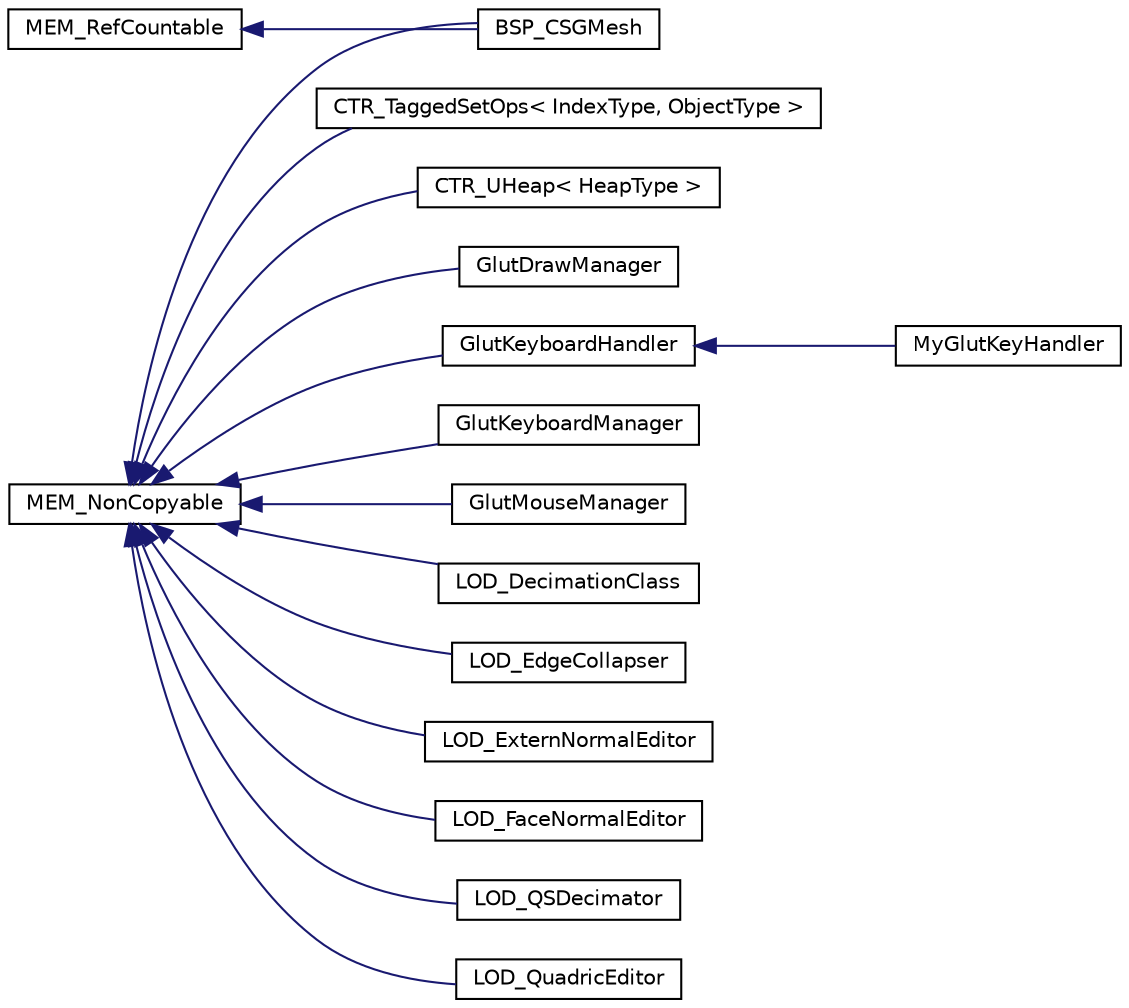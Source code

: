 digraph G
{
  edge [fontname="Helvetica",fontsize="10",labelfontname="Helvetica",labelfontsize="10"];
  node [fontname="Helvetica",fontsize="10",shape=record];
  rankdir=LR;
  Node1 [label="MEM_NonCopyable",height=0.2,width=0.4,color="black", fillcolor="white", style="filled",URL="$d0/d40/classMEM__NonCopyable.html"];
  Node1 -> Node2 [dir=back,color="midnightblue",fontsize="10",style="solid",fontname="Helvetica"];
  Node2 [label="BSP_CSGMesh",height=0.2,width=0.4,color="black", fillcolor="white", style="filled",URL="$dc/d09/classBSP__CSGMesh.html"];
  Node1 -> Node3 [dir=back,color="midnightblue",fontsize="10",style="solid",fontname="Helvetica"];
  Node3 [label="CTR_TaggedSetOps\< IndexType, ObjectType \>",height=0.2,width=0.4,color="black", fillcolor="white", style="filled",URL="$d9/d4a/classCTR__TaggedSetOps.html"];
  Node1 -> Node4 [dir=back,color="midnightblue",fontsize="10",style="solid",fontname="Helvetica"];
  Node4 [label="CTR_UHeap\< HeapType \>",height=0.2,width=0.4,color="black", fillcolor="white", style="filled",URL="$d6/dd1/classCTR__UHeap.html"];
  Node1 -> Node5 [dir=back,color="midnightblue",fontsize="10",style="solid",fontname="Helvetica"];
  Node5 [label="GlutDrawManager",height=0.2,width=0.4,color="black", fillcolor="white", style="filled",URL="$d2/d86/classGlutDrawManager.html"];
  Node1 -> Node6 [dir=back,color="midnightblue",fontsize="10",style="solid",fontname="Helvetica"];
  Node6 [label="GlutKeyboardHandler",height=0.2,width=0.4,color="black", fillcolor="white", style="filled",URL="$da/d34/classGlutKeyboardHandler.html"];
  Node6 -> Node7 [dir=back,color="midnightblue",fontsize="10",style="solid",fontname="Helvetica"];
  Node7 [label="MyGlutKeyHandler",height=0.2,width=0.4,color="black", fillcolor="white", style="filled",URL="$d7/d45/classMyGlutKeyHandler.html"];
  Node1 -> Node8 [dir=back,color="midnightblue",fontsize="10",style="solid",fontname="Helvetica"];
  Node8 [label="GlutKeyboardManager",height=0.2,width=0.4,color="black", fillcolor="white", style="filled",URL="$d4/dba/classGlutKeyboardManager.html"];
  Node1 -> Node9 [dir=back,color="midnightblue",fontsize="10",style="solid",fontname="Helvetica"];
  Node9 [label="GlutMouseManager",height=0.2,width=0.4,color="black", fillcolor="white", style="filled",URL="$d6/dde/classGlutMouseManager.html"];
  Node1 -> Node10 [dir=back,color="midnightblue",fontsize="10",style="solid",fontname="Helvetica"];
  Node10 [label="LOD_DecimationClass",height=0.2,width=0.4,color="black", fillcolor="white", style="filled",URL="$d9/d3e/classLOD__DecimationClass.html"];
  Node1 -> Node11 [dir=back,color="midnightblue",fontsize="10",style="solid",fontname="Helvetica"];
  Node11 [label="LOD_EdgeCollapser",height=0.2,width=0.4,color="black", fillcolor="white", style="filled",URL="$d3/dd5/classLOD__EdgeCollapser.html"];
  Node1 -> Node12 [dir=back,color="midnightblue",fontsize="10",style="solid",fontname="Helvetica"];
  Node12 [label="LOD_ExternNormalEditor",height=0.2,width=0.4,color="black", fillcolor="white", style="filled",URL="$d3/df0/classLOD__ExternNormalEditor.html"];
  Node1 -> Node13 [dir=back,color="midnightblue",fontsize="10",style="solid",fontname="Helvetica"];
  Node13 [label="LOD_FaceNormalEditor",height=0.2,width=0.4,color="black", fillcolor="white", style="filled",URL="$d1/d4d/classLOD__FaceNormalEditor.html"];
  Node1 -> Node14 [dir=back,color="midnightblue",fontsize="10",style="solid",fontname="Helvetica"];
  Node14 [label="LOD_QSDecimator",height=0.2,width=0.4,color="black", fillcolor="white", style="filled",URL="$de/dc2/classLOD__QSDecimator.html"];
  Node1 -> Node15 [dir=back,color="midnightblue",fontsize="10",style="solid",fontname="Helvetica"];
  Node15 [label="LOD_QuadricEditor",height=0.2,width=0.4,color="black", fillcolor="white", style="filled",URL="$da/d5b/classLOD__QuadricEditor.html"];
  Node16 [label="MEM_RefCountable",height=0.2,width=0.4,color="black", fillcolor="white", style="filled",URL="$dd/d78/classMEM__RefCountable.html"];
  Node16 -> Node2 [dir=back,color="midnightblue",fontsize="10",style="solid",fontname="Helvetica"];
}
